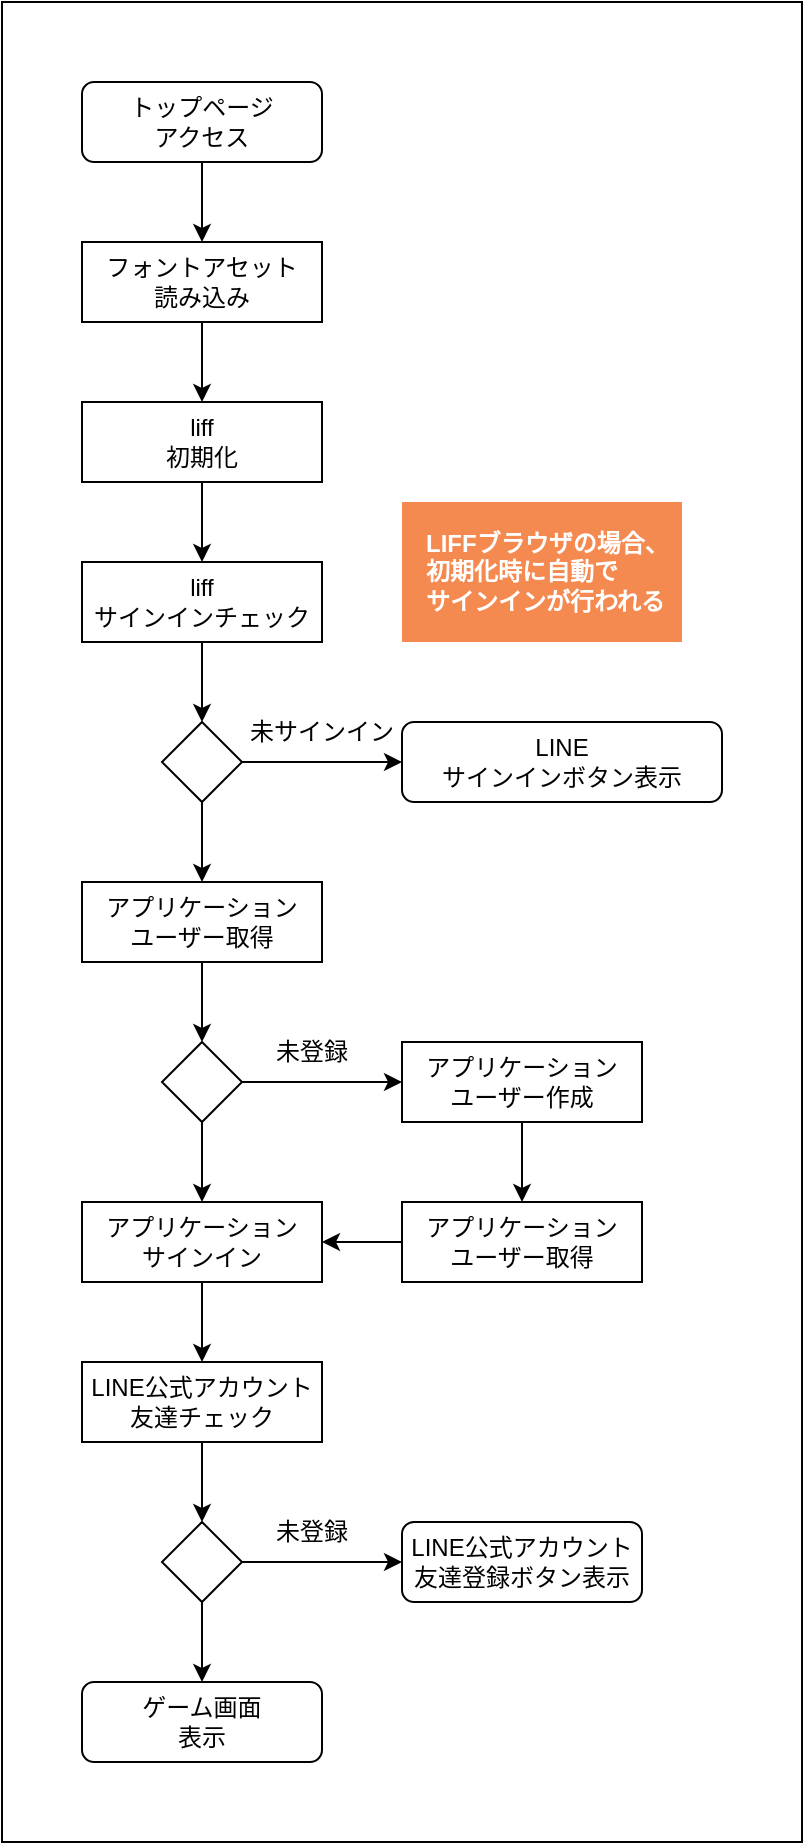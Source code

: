 <mxfile version="24.7.6">
  <diagram name="ページ1" id="9v2fE3-fULMpBvnTJ7ef">
    <mxGraphModel dx="1434" dy="786" grid="1" gridSize="10" guides="1" tooltips="1" connect="1" arrows="1" fold="1" page="1" pageScale="1" pageWidth="827" pageHeight="1169" math="0" shadow="0">
      <root>
        <mxCell id="0" />
        <mxCell id="1" parent="0" />
        <mxCell id="4IlwWlFODu8Dw5TZfDHn-37" value="" style="rounded=0;whiteSpace=wrap;html=1;" vertex="1" parent="1">
          <mxGeometry x="40" y="40" width="400" height="920" as="geometry" />
        </mxCell>
        <mxCell id="4IlwWlFODu8Dw5TZfDHn-22" style="edgeStyle=orthogonalEdgeStyle;rounded=0;orthogonalLoop=1;jettySize=auto;html=1;entryX=0.5;entryY=0;entryDx=0;entryDy=0;" edge="1" parent="1" source="4IlwWlFODu8Dw5TZfDHn-2" target="4IlwWlFODu8Dw5TZfDHn-3">
          <mxGeometry relative="1" as="geometry" />
        </mxCell>
        <mxCell id="4IlwWlFODu8Dw5TZfDHn-2" value="フォントアセット&lt;br&gt;読み込み" style="rounded=0;whiteSpace=wrap;html=1;" vertex="1" parent="1">
          <mxGeometry x="80" y="160" width="120" height="40" as="geometry" />
        </mxCell>
        <mxCell id="4IlwWlFODu8Dw5TZfDHn-17" style="edgeStyle=orthogonalEdgeStyle;rounded=0;orthogonalLoop=1;jettySize=auto;html=1;entryX=0.5;entryY=0;entryDx=0;entryDy=0;" edge="1" parent="1" source="4IlwWlFODu8Dw5TZfDHn-3" target="4IlwWlFODu8Dw5TZfDHn-5">
          <mxGeometry relative="1" as="geometry" />
        </mxCell>
        <mxCell id="4IlwWlFODu8Dw5TZfDHn-3" value="liff&lt;div&gt;初期化&lt;/div&gt;" style="rounded=0;whiteSpace=wrap;html=1;" vertex="1" parent="1">
          <mxGeometry x="80" y="240" width="120" height="40" as="geometry" />
        </mxCell>
        <mxCell id="4IlwWlFODu8Dw5TZfDHn-8" style="edgeStyle=orthogonalEdgeStyle;rounded=0;orthogonalLoop=1;jettySize=auto;html=1;entryX=0;entryY=0.5;entryDx=0;entryDy=0;" edge="1" parent="1" source="4IlwWlFODu8Dw5TZfDHn-4" target="4IlwWlFODu8Dw5TZfDHn-7">
          <mxGeometry relative="1" as="geometry" />
        </mxCell>
        <mxCell id="4IlwWlFODu8Dw5TZfDHn-19" style="edgeStyle=orthogonalEdgeStyle;rounded=0;orthogonalLoop=1;jettySize=auto;html=1;entryX=0.5;entryY=0;entryDx=0;entryDy=0;" edge="1" parent="1" source="4IlwWlFODu8Dw5TZfDHn-4" target="4IlwWlFODu8Dw5TZfDHn-10">
          <mxGeometry relative="1" as="geometry" />
        </mxCell>
        <mxCell id="4IlwWlFODu8Dw5TZfDHn-4" value="" style="rhombus;whiteSpace=wrap;html=1;" vertex="1" parent="1">
          <mxGeometry x="120" y="400" width="40" height="40" as="geometry" />
        </mxCell>
        <mxCell id="4IlwWlFODu8Dw5TZfDHn-18" style="edgeStyle=orthogonalEdgeStyle;rounded=0;orthogonalLoop=1;jettySize=auto;html=1;entryX=0.5;entryY=0;entryDx=0;entryDy=0;" edge="1" parent="1" source="4IlwWlFODu8Dw5TZfDHn-5" target="4IlwWlFODu8Dw5TZfDHn-4">
          <mxGeometry relative="1" as="geometry" />
        </mxCell>
        <mxCell id="4IlwWlFODu8Dw5TZfDHn-5" value="liff&lt;div&gt;サインインチェック&lt;/div&gt;" style="rounded=0;whiteSpace=wrap;html=1;" vertex="1" parent="1">
          <mxGeometry x="80" y="320" width="120" height="40" as="geometry" />
        </mxCell>
        <mxCell id="4IlwWlFODu8Dw5TZfDHn-21" style="edgeStyle=orthogonalEdgeStyle;rounded=0;orthogonalLoop=1;jettySize=auto;html=1;entryX=0.5;entryY=0;entryDx=0;entryDy=0;" edge="1" parent="1" source="4IlwWlFODu8Dw5TZfDHn-6" target="4IlwWlFODu8Dw5TZfDHn-2">
          <mxGeometry relative="1" as="geometry" />
        </mxCell>
        <mxCell id="4IlwWlFODu8Dw5TZfDHn-6" value="トップページ&lt;div&gt;アクセス&lt;/div&gt;" style="rounded=1;whiteSpace=wrap;html=1;" vertex="1" parent="1">
          <mxGeometry x="80" y="80" width="120" height="40" as="geometry" />
        </mxCell>
        <mxCell id="4IlwWlFODu8Dw5TZfDHn-7" value="LINE&lt;div&gt;サインインボタン表示&lt;/div&gt;" style="rounded=1;whiteSpace=wrap;html=1;" vertex="1" parent="1">
          <mxGeometry x="240" y="400" width="160" height="40" as="geometry" />
        </mxCell>
        <mxCell id="4IlwWlFODu8Dw5TZfDHn-9" value="未サインイン" style="text;html=1;align=center;verticalAlign=middle;whiteSpace=wrap;rounded=0;" vertex="1" parent="1">
          <mxGeometry x="160" y="390" width="80" height="30" as="geometry" />
        </mxCell>
        <mxCell id="4IlwWlFODu8Dw5TZfDHn-20" style="edgeStyle=orthogonalEdgeStyle;rounded=0;orthogonalLoop=1;jettySize=auto;html=1;entryX=0.5;entryY=0;entryDx=0;entryDy=0;" edge="1" parent="1" source="4IlwWlFODu8Dw5TZfDHn-10" target="4IlwWlFODu8Dw5TZfDHn-11">
          <mxGeometry relative="1" as="geometry" />
        </mxCell>
        <mxCell id="4IlwWlFODu8Dw5TZfDHn-10" value="アプリケーション&lt;div&gt;ユーザー取得&lt;/div&gt;" style="rounded=0;whiteSpace=wrap;html=1;" vertex="1" parent="1">
          <mxGeometry x="80" y="480" width="120" height="40" as="geometry" />
        </mxCell>
        <mxCell id="4IlwWlFODu8Dw5TZfDHn-13" style="edgeStyle=orthogonalEdgeStyle;rounded=0;orthogonalLoop=1;jettySize=auto;html=1;entryX=0;entryY=0.5;entryDx=0;entryDy=0;" edge="1" parent="1" source="4IlwWlFODu8Dw5TZfDHn-11" target="4IlwWlFODu8Dw5TZfDHn-12">
          <mxGeometry relative="1" as="geometry" />
        </mxCell>
        <mxCell id="4IlwWlFODu8Dw5TZfDHn-24" style="edgeStyle=orthogonalEdgeStyle;rounded=0;orthogonalLoop=1;jettySize=auto;html=1;entryX=0.5;entryY=0;entryDx=0;entryDy=0;" edge="1" parent="1" source="4IlwWlFODu8Dw5TZfDHn-11" target="4IlwWlFODu8Dw5TZfDHn-23">
          <mxGeometry relative="1" as="geometry" />
        </mxCell>
        <mxCell id="4IlwWlFODu8Dw5TZfDHn-11" value="" style="rhombus;whiteSpace=wrap;html=1;" vertex="1" parent="1">
          <mxGeometry x="120" y="560" width="40" height="40" as="geometry" />
        </mxCell>
        <mxCell id="4IlwWlFODu8Dw5TZfDHn-16" style="edgeStyle=orthogonalEdgeStyle;rounded=0;orthogonalLoop=1;jettySize=auto;html=1;entryX=0.5;entryY=0;entryDx=0;entryDy=0;" edge="1" parent="1" source="4IlwWlFODu8Dw5TZfDHn-12" target="4IlwWlFODu8Dw5TZfDHn-15">
          <mxGeometry relative="1" as="geometry" />
        </mxCell>
        <mxCell id="4IlwWlFODu8Dw5TZfDHn-12" value="アプリケーション&lt;div&gt;ユーザー作成&lt;/div&gt;" style="rounded=0;whiteSpace=wrap;html=1;" vertex="1" parent="1">
          <mxGeometry x="240" y="560" width="120" height="40" as="geometry" />
        </mxCell>
        <mxCell id="4IlwWlFODu8Dw5TZfDHn-14" value="未登録" style="text;html=1;align=center;verticalAlign=middle;whiteSpace=wrap;rounded=0;" vertex="1" parent="1">
          <mxGeometry x="160" y="550" width="70" height="30" as="geometry" />
        </mxCell>
        <mxCell id="4IlwWlFODu8Dw5TZfDHn-25" style="edgeStyle=orthogonalEdgeStyle;rounded=0;orthogonalLoop=1;jettySize=auto;html=1;entryX=1;entryY=0.5;entryDx=0;entryDy=0;" edge="1" parent="1" source="4IlwWlFODu8Dw5TZfDHn-15" target="4IlwWlFODu8Dw5TZfDHn-23">
          <mxGeometry relative="1" as="geometry" />
        </mxCell>
        <mxCell id="4IlwWlFODu8Dw5TZfDHn-15" value="アプリケーション&lt;div&gt;ユーザー取得&lt;/div&gt;" style="rounded=0;whiteSpace=wrap;html=1;" vertex="1" parent="1">
          <mxGeometry x="240" y="640" width="120" height="40" as="geometry" />
        </mxCell>
        <mxCell id="4IlwWlFODu8Dw5TZfDHn-27" style="edgeStyle=orthogonalEdgeStyle;rounded=0;orthogonalLoop=1;jettySize=auto;html=1;entryX=0.5;entryY=0;entryDx=0;entryDy=0;" edge="1" parent="1" source="4IlwWlFODu8Dw5TZfDHn-23" target="4IlwWlFODu8Dw5TZfDHn-26">
          <mxGeometry relative="1" as="geometry" />
        </mxCell>
        <mxCell id="4IlwWlFODu8Dw5TZfDHn-23" value="アプリケーション&lt;div&gt;サインイン&lt;/div&gt;" style="rounded=0;whiteSpace=wrap;html=1;" vertex="1" parent="1">
          <mxGeometry x="80" y="640" width="120" height="40" as="geometry" />
        </mxCell>
        <mxCell id="4IlwWlFODu8Dw5TZfDHn-29" style="edgeStyle=orthogonalEdgeStyle;rounded=0;orthogonalLoop=1;jettySize=auto;html=1;entryX=0.5;entryY=0;entryDx=0;entryDy=0;" edge="1" parent="1" source="4IlwWlFODu8Dw5TZfDHn-26" target="4IlwWlFODu8Dw5TZfDHn-28">
          <mxGeometry relative="1" as="geometry" />
        </mxCell>
        <mxCell id="4IlwWlFODu8Dw5TZfDHn-26" value="LINE公式アカウント&lt;div&gt;友達チェック&lt;/div&gt;" style="rounded=0;whiteSpace=wrap;html=1;" vertex="1" parent="1">
          <mxGeometry x="80" y="720" width="120" height="40" as="geometry" />
        </mxCell>
        <mxCell id="4IlwWlFODu8Dw5TZfDHn-31" style="edgeStyle=orthogonalEdgeStyle;rounded=0;orthogonalLoop=1;jettySize=auto;html=1;entryX=0;entryY=0.5;entryDx=0;entryDy=0;" edge="1" parent="1" source="4IlwWlFODu8Dw5TZfDHn-28" target="4IlwWlFODu8Dw5TZfDHn-30">
          <mxGeometry relative="1" as="geometry" />
        </mxCell>
        <mxCell id="4IlwWlFODu8Dw5TZfDHn-34" style="edgeStyle=orthogonalEdgeStyle;rounded=0;orthogonalLoop=1;jettySize=auto;html=1;entryX=0.5;entryY=0;entryDx=0;entryDy=0;" edge="1" parent="1" source="4IlwWlFODu8Dw5TZfDHn-28" target="4IlwWlFODu8Dw5TZfDHn-33">
          <mxGeometry relative="1" as="geometry" />
        </mxCell>
        <mxCell id="4IlwWlFODu8Dw5TZfDHn-28" value="" style="rhombus;whiteSpace=wrap;html=1;" vertex="1" parent="1">
          <mxGeometry x="120" y="800" width="40" height="40" as="geometry" />
        </mxCell>
        <mxCell id="4IlwWlFODu8Dw5TZfDHn-30" value="LINE公式アカウント&lt;div&gt;友達登録ボタン表示&lt;/div&gt;" style="rounded=1;whiteSpace=wrap;html=1;" vertex="1" parent="1">
          <mxGeometry x="240" y="800" width="120" height="40" as="geometry" />
        </mxCell>
        <mxCell id="4IlwWlFODu8Dw5TZfDHn-32" value="未登録" style="text;html=1;align=center;verticalAlign=middle;whiteSpace=wrap;rounded=0;" vertex="1" parent="1">
          <mxGeometry x="160" y="790" width="70" height="30" as="geometry" />
        </mxCell>
        <mxCell id="4IlwWlFODu8Dw5TZfDHn-33" value="ゲーム画面&lt;br&gt;表示" style="rounded=1;whiteSpace=wrap;html=1;" vertex="1" parent="1">
          <mxGeometry x="80" y="880" width="120" height="40" as="geometry" />
        </mxCell>
        <mxCell id="4IlwWlFODu8Dw5TZfDHn-35" value="" style="rounded=0;whiteSpace=wrap;html=1;strokeColor=none;fillColor=#F58A50;" vertex="1" parent="1">
          <mxGeometry x="240" y="290" width="140" height="70" as="geometry" />
        </mxCell>
        <mxCell id="4IlwWlFODu8Dw5TZfDHn-36" value="&lt;font color=&quot;#ffffff&quot;&gt;&lt;b&gt;LIFFブラウザの場合、&lt;br&gt;初期化時に自動で&lt;br&gt;サインインが行われる&lt;/b&gt;&lt;/font&gt;" style="text;html=1;align=left;verticalAlign=middle;whiteSpace=wrap;rounded=0;" vertex="1" parent="1">
          <mxGeometry x="250" y="300" width="130" height="50" as="geometry" />
        </mxCell>
      </root>
    </mxGraphModel>
  </diagram>
</mxfile>
